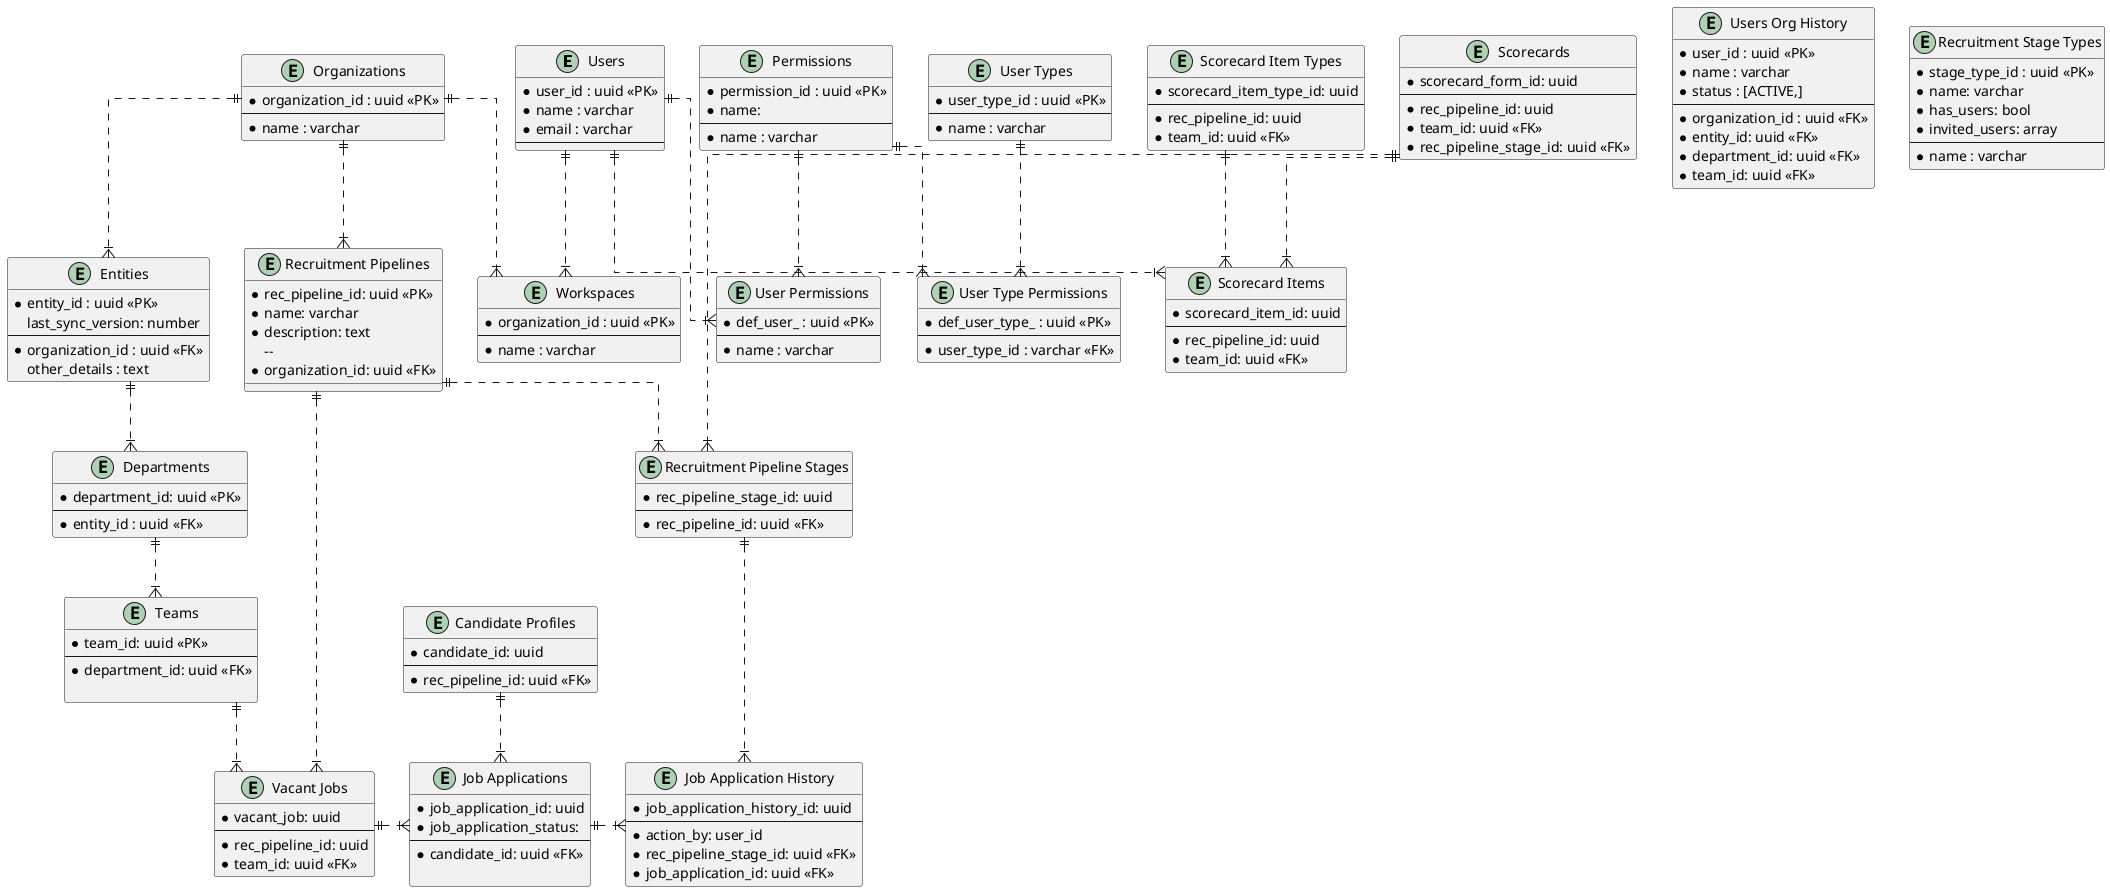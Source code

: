 @startuml

' hide the spot
' hide circle
' avoid problems with angled crows feet
skinparam linetype ortho

entity "Users" as _users {
  *user_id : uuid <<PK>>
  *name : varchar
  *email : varchar
  --
}

entity "Users Org History" as _user_org_history {
  *user_id : uuid <<PK>>
  *name : varchar
  *status : [ACTIVE,]
  --
  *organization_id : uuid <<FK>>
  *entity_id: uuid <<FK>>
  *department_id: uuid <<FK>>
  *team_id: uuid <<FK>>
}

entity "User Types" as _user_types {
  *user_type_id : uuid <<PK>>
  --
  *name : varchar
}

entity "User Type Permissions" as _user_type_permissions {
  *def_user_type_ : uuid <<PK>>
  --
  *user_type_id : varchar <<FK>>
}

entity "User Permissions" as _user_permissions {
  *def_user_ : uuid <<PK>>
  --
  *name : varchar
}

entity "Permissions" as _permissions {
  *permission_id : uuid <<PK>>
  *name:
  --
  *name : varchar
}

entity "Organizations" as _organizations {
  *organization_id : uuid <<PK>>
  --
  *name : varchar
}

entity "Workspaces" as workspaces {
  *organization_id : uuid <<PK>>
  --
  *name : varchar
}

entity "Entities" as _entities {
  *entity_id : uuid <<PK>>
  last_sync_version: number
  --
  *organization_id : uuid <<FK>>
  other_details : text
}

entity "Departments" as _departments {
  *department_id: uuid <<PK>>
  --
  *entity_id : uuid <<FK>>
}

entity "Teams" as _teams {
    *team_id: uuid <<PK>>
  --
  *department_id: uuid <<FK>>

}

entity "Recruitment Pipelines" as _rec_pipelines {
  *rec_pipeline_id: uuid <<PK>>
  *name: varchar
  *description: text
    --
  *organization_id: uuid <<FK>>
}

entity "Recruitment Pipeline Stages" as _rec_pipeline_stages {
  *rec_pipeline_stage_id: uuid
  --
  *rec_pipeline_id: uuid <<FK>>
}

entity "Recruitment Stage Types" as _stage_types {
  *stage_type_id : uuid <<PK>>
  *name: varchar
  *has_users: bool
  *invited_users: array
  --
  *name : varchar
}

entity "Vacant Jobs" as _vacant_jobs {
  *vacant_job: uuid
  --
  *rec_pipeline_id: uuid
  *team_id: uuid <<FK>>
}

entity "Job Applications" as _job_applications{
  *job_application_id: uuid
  *job_application_status: 
--
  *candidate_id: uuid <<FK>>

}

entity "Job Application History" as _job_application_history{
  *job_application_history_id: uuid
--
  *action_by: user_id
  *rec_pipeline_stage_id: uuid <<FK>>
  *job_application_id: uuid <<FK>>
}

entity "Candidate Profiles" as _candidate_profiles {
    *candidate_id: uuid
  --
    *rec_pipeline_id: uuid <<FK>>
}

entity "Scorecards" as _scorecards {
  *scorecard_form_id: uuid
  --
  *rec_pipeline_id: uuid
  *team_id: uuid <<FK>>
  *rec_pipeline_stage_id: uuid <<FK>>
}

entity "Scorecard Items" as _scorecard_items {
  *scorecard_item_id: uuid
  --
  *rec_pipeline_id: uuid
  *team_id: uuid <<FK>>
}

entity "Scorecard Item Types" as _scorecard_item_types {
  *scorecard_item_type_id: uuid
  --
  *rec_pipeline_id: uuid
  *team_id: uuid <<FK>>
}


_organizations ||..|{ _entities

_organizations ||..|{ _rec_pipelines
_entities ||..|{ _departments

_departments ||..|{ _teams

_teams ||..|{ _vacant_jobs

_rec_pipelines ||..|{ _vacant_jobs
_rec_pipelines ||..|{ _rec_pipeline_stages

_vacant_jobs ||.|{ _job_applications

_job_applications ||.|{ _job_application_history
_rec_pipeline_stages ||.|{ _job_application_history


_candidate_profiles ||..|{ _job_applications

' User Permissions
_users ||..|{ _user_permissions
_permissions ||..|{ _user_permissions

_user_types ||..|{_user_type_permissions
_permissions ||..|{ _user_type_permissions

_users ||..|{ workspaces
_organizations ||..|{ workspaces

' Scorecards 

_scorecards ||..|{ _scorecard_items
_scorecard_item_types ||..|{ _scorecard_items
_users ||..|{ _scorecard_items

_scorecards ||..|{ _rec_pipeline_stages


@enduml
